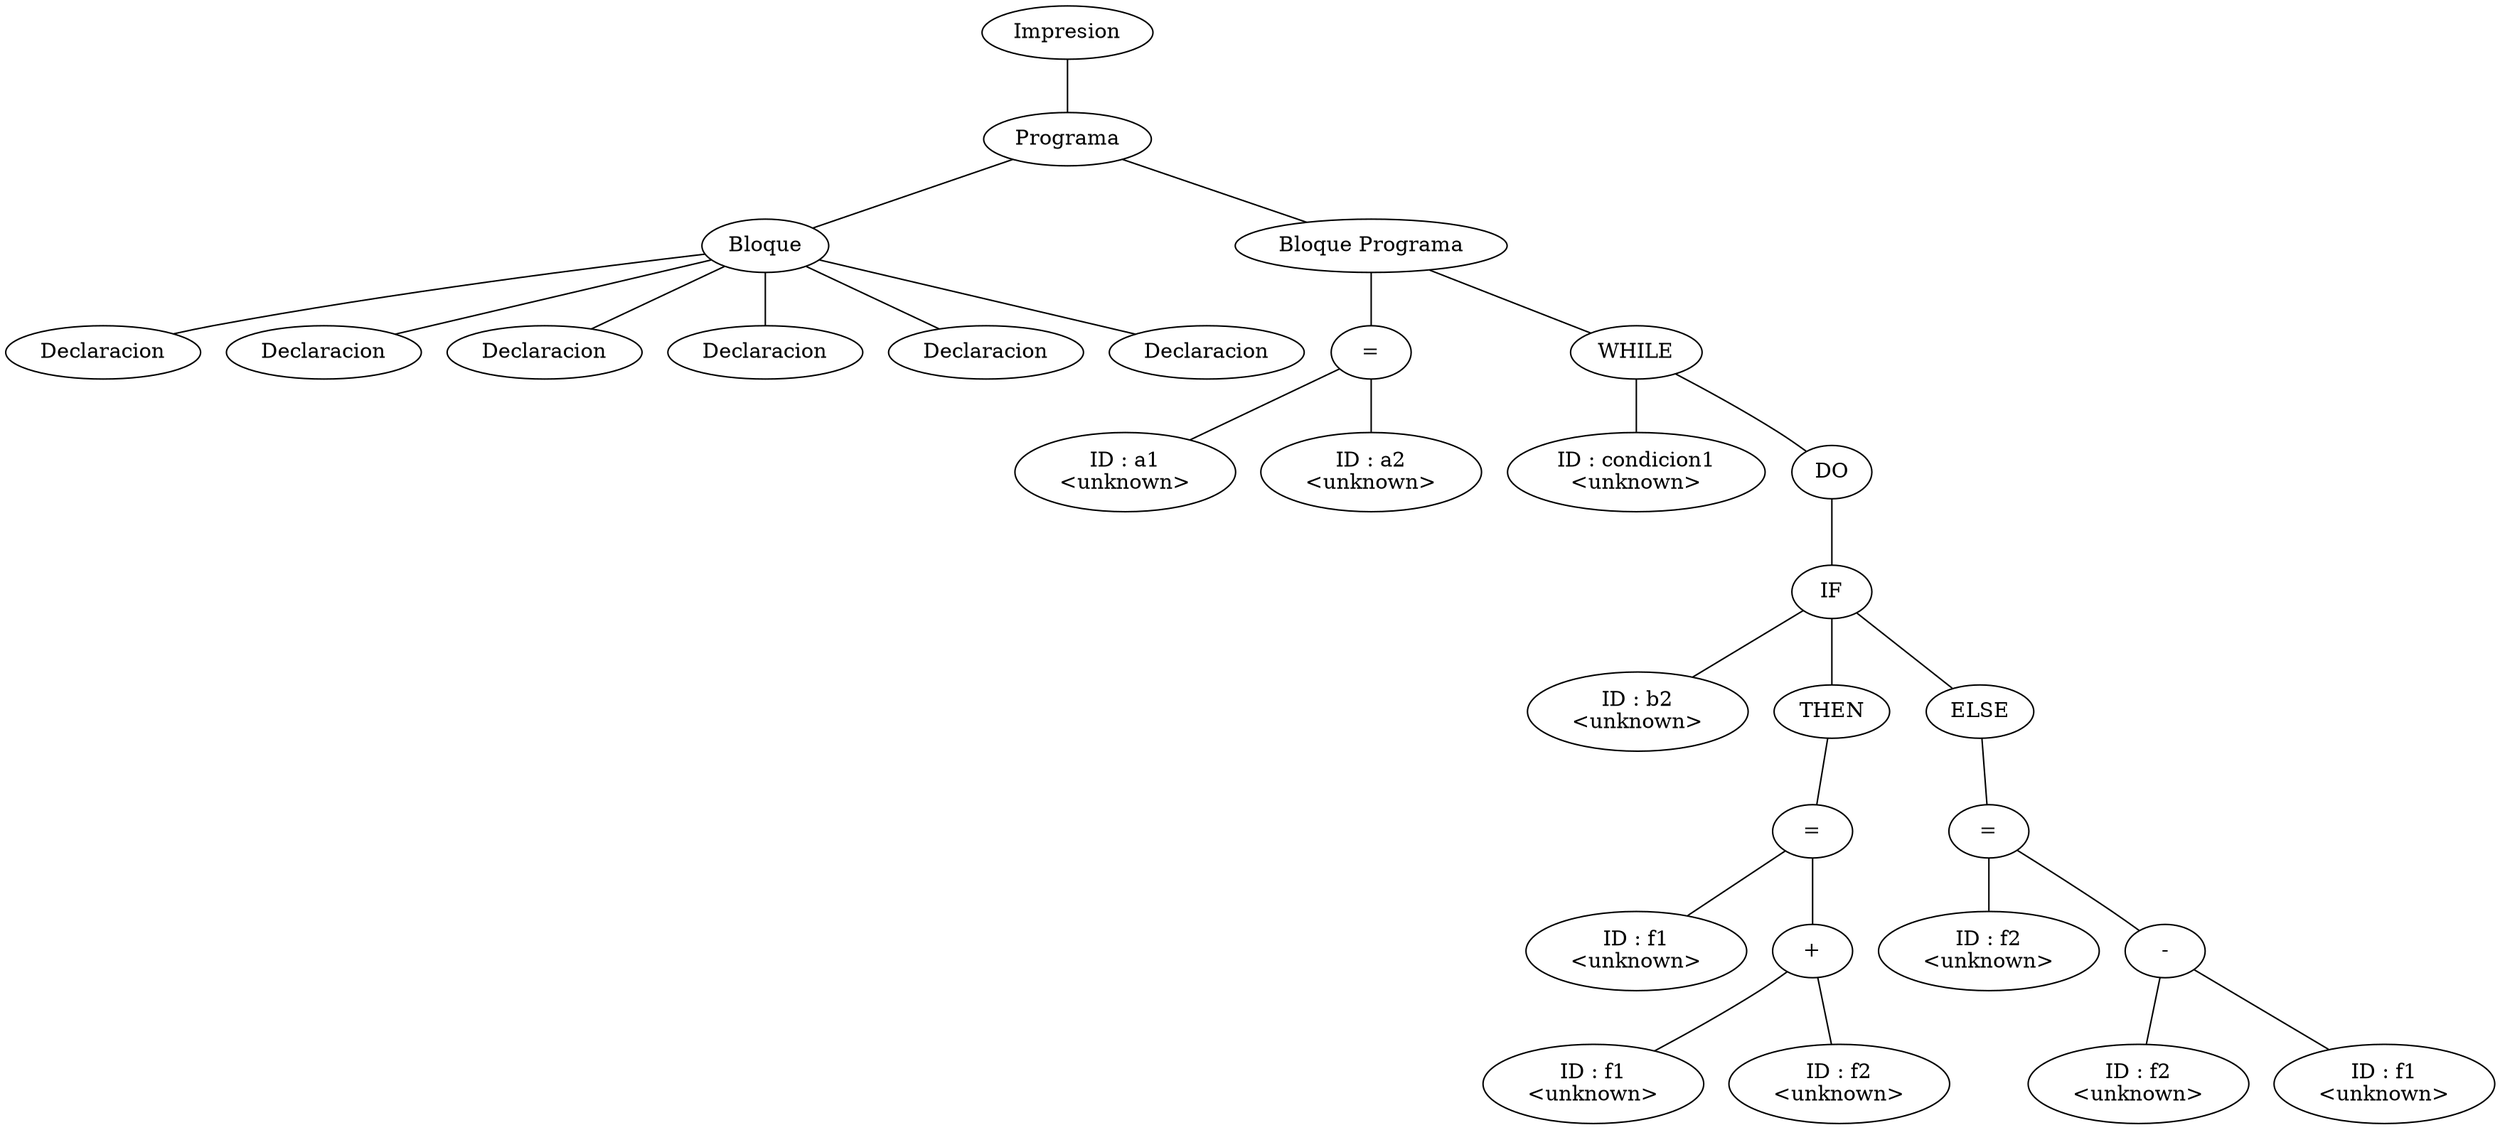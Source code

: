 graph G {nodo_1487136162[label="Impresion"]
nodo_1911651671[label="Programa"]
nodo_1487136162--nodo_1911651671
nodo_1496596897[label="Bloque"]
nodo_1911651671--nodo_1496596897
nodo_1708143484[label="Declaracion"]
nodo_1496596897--nodo_1708143484
nodo_1028850977[label="Declaracion"]
nodo_1496596897--nodo_1028850977
nodo_1202904089[label="Declaracion"]
nodo_1496596897--nodo_1202904089
nodo_1022407687[label="Declaracion"]
nodo_1496596897--nodo_1022407687
nodo_1491024694[label="Declaracion"]
nodo_1496596897--nodo_1491024694
nodo_2097174273[label="Declaracion"]
nodo_1496596897--nodo_2097174273
nodo_738401964[label="Bloque Programa"]
nodo_1911651671--nodo_738401964
nodo_359319463[label="="]
nodo_738401964--nodo_359319463
nodo_877480119[label="ID : a1\n<unknown>"]
nodo_359319463--nodo_877480119
nodo_1267378528[label="ID : a2\n<unknown>"]
nodo_359319463--nodo_1267378528
nodo_2135435459[label="WHILE"]
nodo_738401964--nodo_2135435459
nodo_1012698994[label="ID : condicion1\n<unknown>"]
nodo_2135435459--nodo_1012698994
nodo_1644851390[label="DO"]
nodo_2135435459--nodo_1644851390
nodo_2094339126[label="IF"]
nodo_1644851390--nodo_2094339126
nodo_1122313567[label="ID : b2\n<unknown>"]
nodo_2094339126--nodo_1122313567
nodo_437917038[label="THEN"]
nodo_2094339126--nodo_437917038
nodo_732170515[label="="]
nodo_437917038--nodo_732170515
nodo_2131021045[label="ID : f1\n<unknown>"]
nodo_732170515--nodo_2131021045
nodo_346083735[label="+"]
nodo_732170515--nodo_346083735
nodo_1583023880[label="ID : f1\n<unknown>"]
nodo_346083735--nodo_1583023880
nodo_1430024513[label="ID : f2\n<unknown>"]
nodo_346083735--nodo_1430024513
nodo_201747575[label="ELSE"]
nodo_2094339126--nodo_201747575
nodo_507000841[label="="]
nodo_201747575--nodo_507000841
nodo_417140609[label="ID : f2\n<unknown>"]
nodo_507000841--nodo_417140609
nodo_777896866[label="-"]
nodo_507000841--nodo_777896866
nodo_294090698[label="ID : f2\n<unknown>"]
nodo_777896866--nodo_294090698
nodo_1310780803[label="ID : f1\n<unknown>"]
nodo_777896866--nodo_1310780803
}
